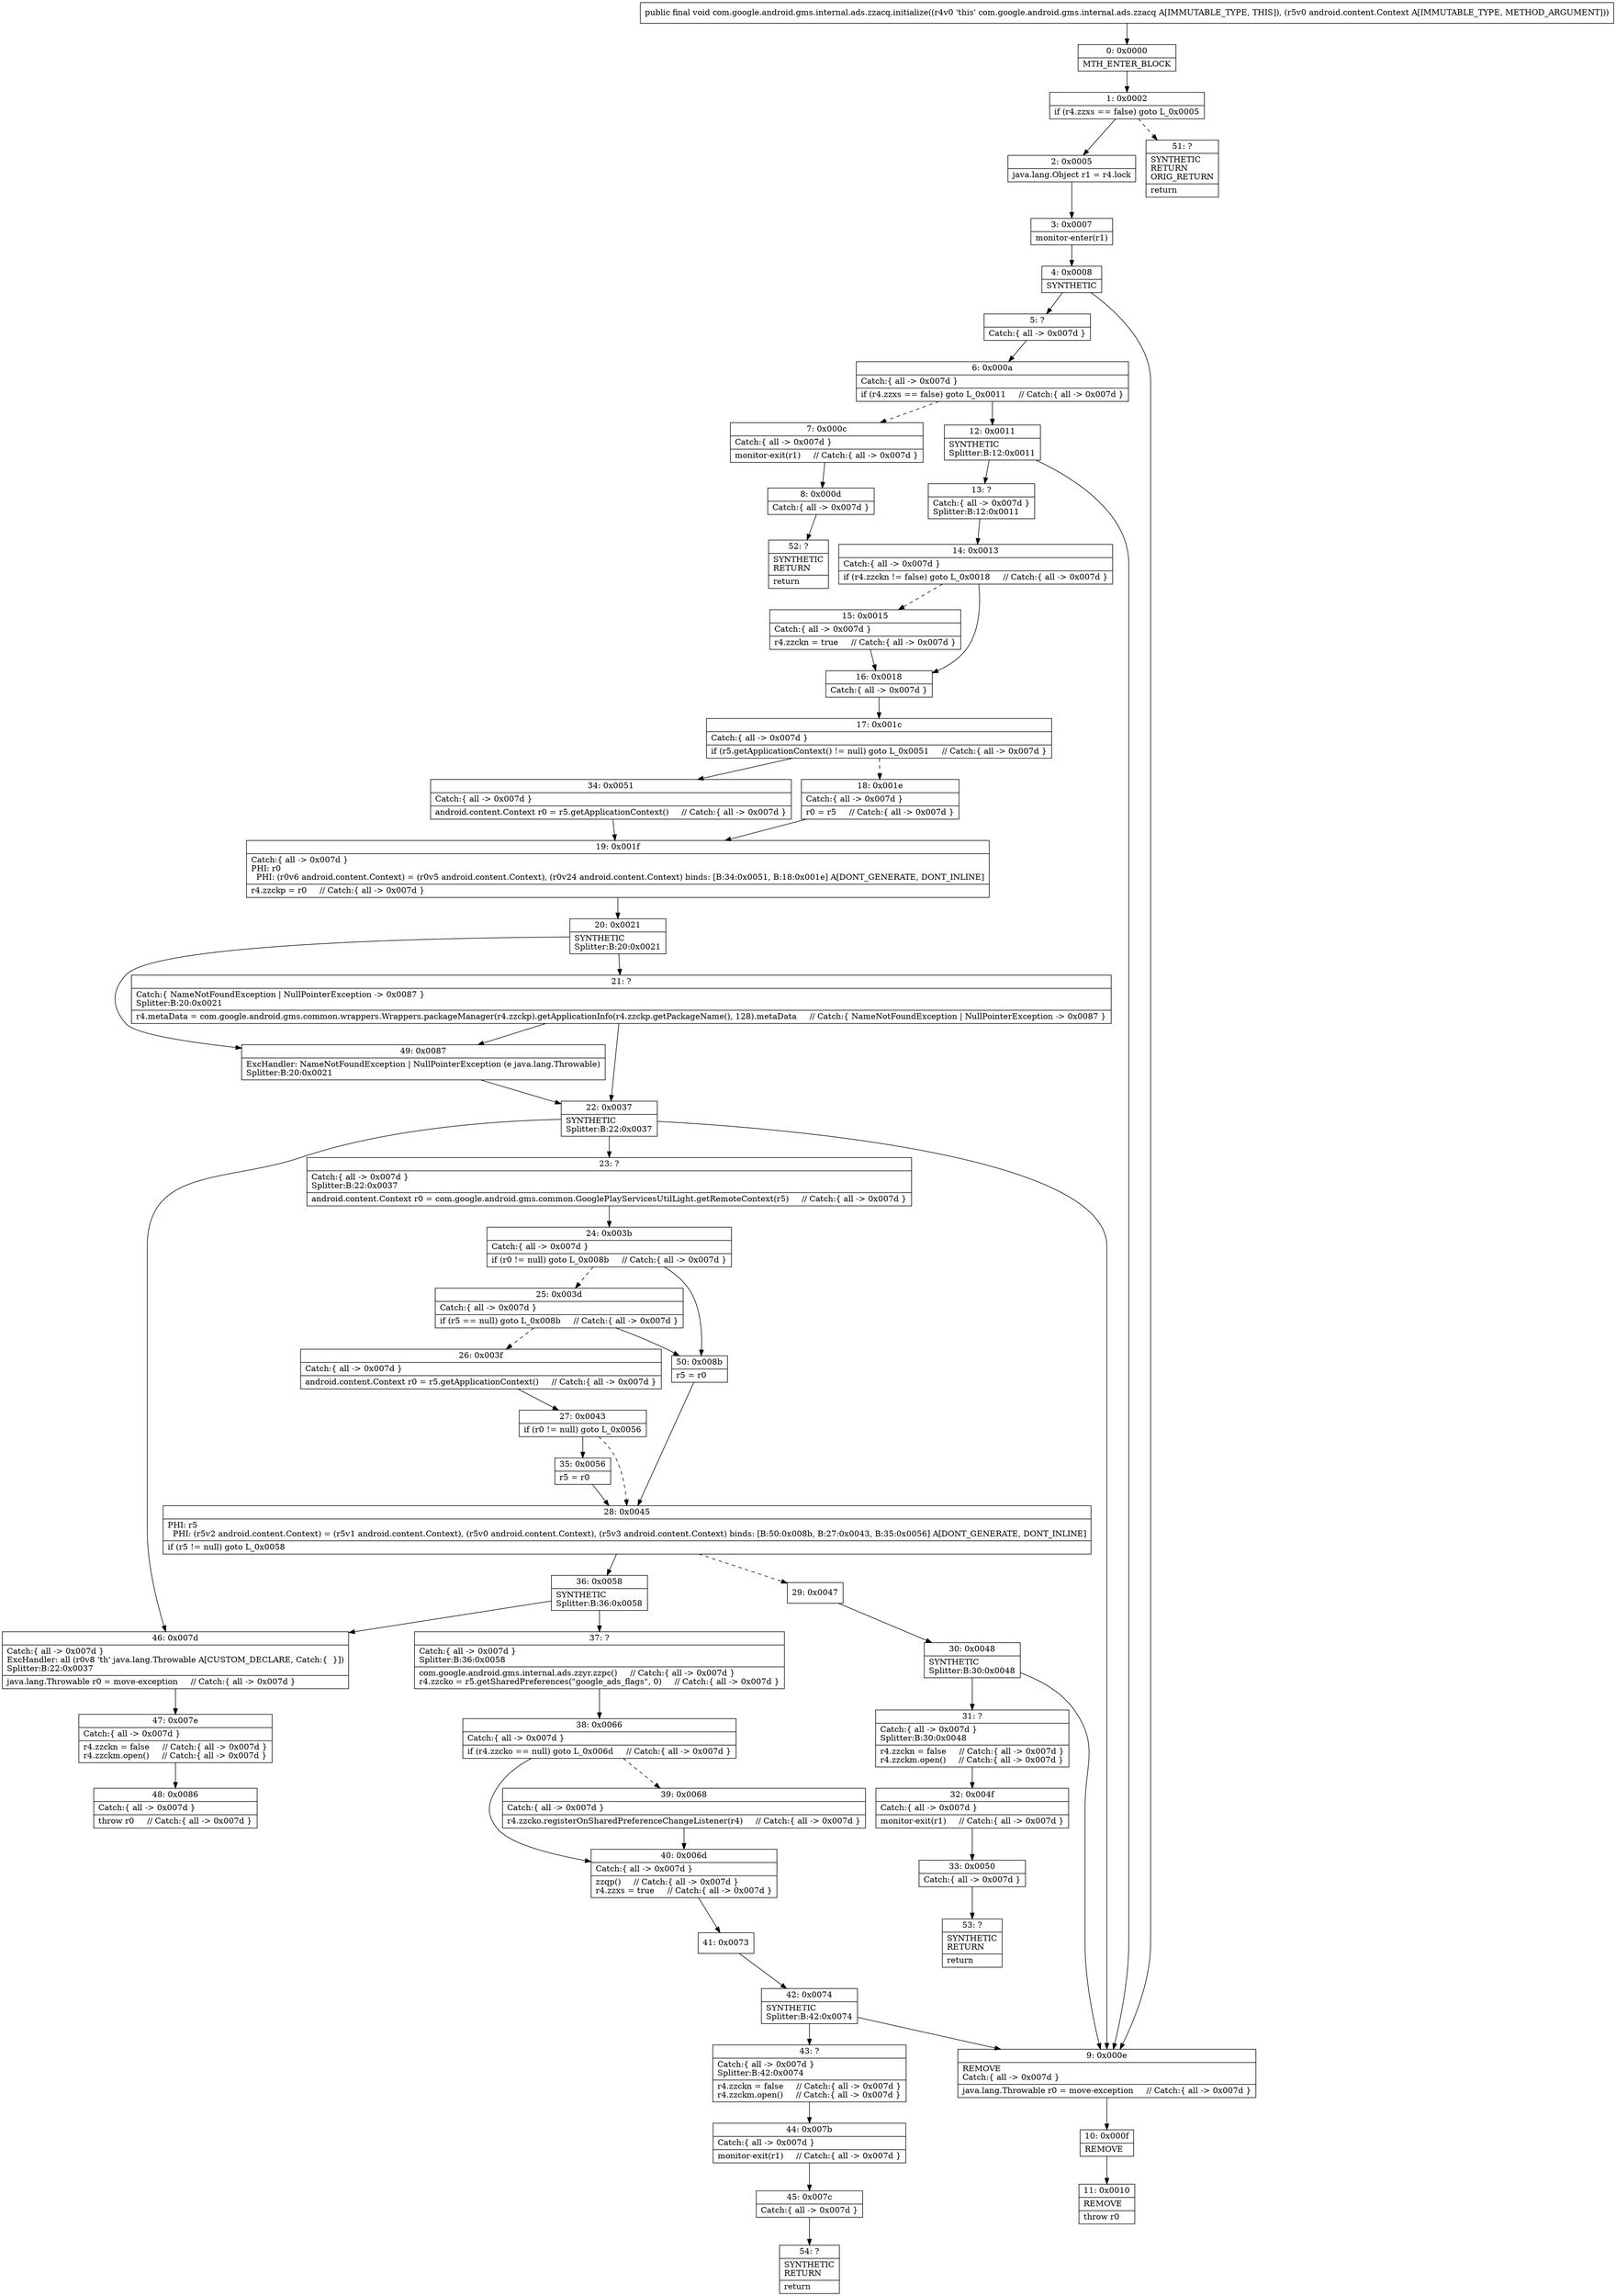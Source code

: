 digraph "CFG forcom.google.android.gms.internal.ads.zzacq.initialize(Landroid\/content\/Context;)V" {
Node_0 [shape=record,label="{0\:\ 0x0000|MTH_ENTER_BLOCK\l}"];
Node_1 [shape=record,label="{1\:\ 0x0002|if (r4.zzxs == false) goto L_0x0005\l}"];
Node_2 [shape=record,label="{2\:\ 0x0005|java.lang.Object r1 = r4.lock\l}"];
Node_3 [shape=record,label="{3\:\ 0x0007|monitor\-enter(r1)\l}"];
Node_4 [shape=record,label="{4\:\ 0x0008|SYNTHETIC\l}"];
Node_5 [shape=record,label="{5\:\ ?|Catch:\{ all \-\> 0x007d \}\l}"];
Node_6 [shape=record,label="{6\:\ 0x000a|Catch:\{ all \-\> 0x007d \}\l|if (r4.zzxs == false) goto L_0x0011     \/\/ Catch:\{ all \-\> 0x007d \}\l}"];
Node_7 [shape=record,label="{7\:\ 0x000c|Catch:\{ all \-\> 0x007d \}\l|monitor\-exit(r1)     \/\/ Catch:\{ all \-\> 0x007d \}\l}"];
Node_8 [shape=record,label="{8\:\ 0x000d|Catch:\{ all \-\> 0x007d \}\l}"];
Node_9 [shape=record,label="{9\:\ 0x000e|REMOVE\lCatch:\{ all \-\> 0x007d \}\l|java.lang.Throwable r0 = move\-exception     \/\/ Catch:\{ all \-\> 0x007d \}\l}"];
Node_10 [shape=record,label="{10\:\ 0x000f|REMOVE\l}"];
Node_11 [shape=record,label="{11\:\ 0x0010|REMOVE\l|throw r0\l}"];
Node_12 [shape=record,label="{12\:\ 0x0011|SYNTHETIC\lSplitter:B:12:0x0011\l}"];
Node_13 [shape=record,label="{13\:\ ?|Catch:\{ all \-\> 0x007d \}\lSplitter:B:12:0x0011\l}"];
Node_14 [shape=record,label="{14\:\ 0x0013|Catch:\{ all \-\> 0x007d \}\l|if (r4.zzckn != false) goto L_0x0018     \/\/ Catch:\{ all \-\> 0x007d \}\l}"];
Node_15 [shape=record,label="{15\:\ 0x0015|Catch:\{ all \-\> 0x007d \}\l|r4.zzckn = true     \/\/ Catch:\{ all \-\> 0x007d \}\l}"];
Node_16 [shape=record,label="{16\:\ 0x0018|Catch:\{ all \-\> 0x007d \}\l}"];
Node_17 [shape=record,label="{17\:\ 0x001c|Catch:\{ all \-\> 0x007d \}\l|if (r5.getApplicationContext() != null) goto L_0x0051     \/\/ Catch:\{ all \-\> 0x007d \}\l}"];
Node_18 [shape=record,label="{18\:\ 0x001e|Catch:\{ all \-\> 0x007d \}\l|r0 = r5     \/\/ Catch:\{ all \-\> 0x007d \}\l}"];
Node_19 [shape=record,label="{19\:\ 0x001f|Catch:\{ all \-\> 0x007d \}\lPHI: r0 \l  PHI: (r0v6 android.content.Context) = (r0v5 android.content.Context), (r0v24 android.content.Context) binds: [B:34:0x0051, B:18:0x001e] A[DONT_GENERATE, DONT_INLINE]\l|r4.zzckp = r0     \/\/ Catch:\{ all \-\> 0x007d \}\l}"];
Node_20 [shape=record,label="{20\:\ 0x0021|SYNTHETIC\lSplitter:B:20:0x0021\l}"];
Node_21 [shape=record,label="{21\:\ ?|Catch:\{ NameNotFoundException \| NullPointerException \-\> 0x0087 \}\lSplitter:B:20:0x0021\l|r4.metaData = com.google.android.gms.common.wrappers.Wrappers.packageManager(r4.zzckp).getApplicationInfo(r4.zzckp.getPackageName(), 128).metaData     \/\/ Catch:\{ NameNotFoundException \| NullPointerException \-\> 0x0087 \}\l}"];
Node_22 [shape=record,label="{22\:\ 0x0037|SYNTHETIC\lSplitter:B:22:0x0037\l}"];
Node_23 [shape=record,label="{23\:\ ?|Catch:\{ all \-\> 0x007d \}\lSplitter:B:22:0x0037\l|android.content.Context r0 = com.google.android.gms.common.GooglePlayServicesUtilLight.getRemoteContext(r5)     \/\/ Catch:\{ all \-\> 0x007d \}\l}"];
Node_24 [shape=record,label="{24\:\ 0x003b|Catch:\{ all \-\> 0x007d \}\l|if (r0 != null) goto L_0x008b     \/\/ Catch:\{ all \-\> 0x007d \}\l}"];
Node_25 [shape=record,label="{25\:\ 0x003d|Catch:\{ all \-\> 0x007d \}\l|if (r5 == null) goto L_0x008b     \/\/ Catch:\{ all \-\> 0x007d \}\l}"];
Node_26 [shape=record,label="{26\:\ 0x003f|Catch:\{ all \-\> 0x007d \}\l|android.content.Context r0 = r5.getApplicationContext()     \/\/ Catch:\{ all \-\> 0x007d \}\l}"];
Node_27 [shape=record,label="{27\:\ 0x0043|if (r0 != null) goto L_0x0056\l}"];
Node_28 [shape=record,label="{28\:\ 0x0045|PHI: r5 \l  PHI: (r5v2 android.content.Context) = (r5v1 android.content.Context), (r5v0 android.content.Context), (r5v3 android.content.Context) binds: [B:50:0x008b, B:27:0x0043, B:35:0x0056] A[DONT_GENERATE, DONT_INLINE]\l|if (r5 != null) goto L_0x0058\l}"];
Node_29 [shape=record,label="{29\:\ 0x0047}"];
Node_30 [shape=record,label="{30\:\ 0x0048|SYNTHETIC\lSplitter:B:30:0x0048\l}"];
Node_31 [shape=record,label="{31\:\ ?|Catch:\{ all \-\> 0x007d \}\lSplitter:B:30:0x0048\l|r4.zzckn = false     \/\/ Catch:\{ all \-\> 0x007d \}\lr4.zzckm.open()     \/\/ Catch:\{ all \-\> 0x007d \}\l}"];
Node_32 [shape=record,label="{32\:\ 0x004f|Catch:\{ all \-\> 0x007d \}\l|monitor\-exit(r1)     \/\/ Catch:\{ all \-\> 0x007d \}\l}"];
Node_33 [shape=record,label="{33\:\ 0x0050|Catch:\{ all \-\> 0x007d \}\l}"];
Node_34 [shape=record,label="{34\:\ 0x0051|Catch:\{ all \-\> 0x007d \}\l|android.content.Context r0 = r5.getApplicationContext()     \/\/ Catch:\{ all \-\> 0x007d \}\l}"];
Node_35 [shape=record,label="{35\:\ 0x0056|r5 = r0\l}"];
Node_36 [shape=record,label="{36\:\ 0x0058|SYNTHETIC\lSplitter:B:36:0x0058\l}"];
Node_37 [shape=record,label="{37\:\ ?|Catch:\{ all \-\> 0x007d \}\lSplitter:B:36:0x0058\l|com.google.android.gms.internal.ads.zzyr.zzpc()     \/\/ Catch:\{ all \-\> 0x007d \}\lr4.zzcko = r5.getSharedPreferences(\"google_ads_flags\", 0)     \/\/ Catch:\{ all \-\> 0x007d \}\l}"];
Node_38 [shape=record,label="{38\:\ 0x0066|Catch:\{ all \-\> 0x007d \}\l|if (r4.zzcko == null) goto L_0x006d     \/\/ Catch:\{ all \-\> 0x007d \}\l}"];
Node_39 [shape=record,label="{39\:\ 0x0068|Catch:\{ all \-\> 0x007d \}\l|r4.zzcko.registerOnSharedPreferenceChangeListener(r4)     \/\/ Catch:\{ all \-\> 0x007d \}\l}"];
Node_40 [shape=record,label="{40\:\ 0x006d|Catch:\{ all \-\> 0x007d \}\l|zzqp()     \/\/ Catch:\{ all \-\> 0x007d \}\lr4.zzxs = true     \/\/ Catch:\{ all \-\> 0x007d \}\l}"];
Node_41 [shape=record,label="{41\:\ 0x0073}"];
Node_42 [shape=record,label="{42\:\ 0x0074|SYNTHETIC\lSplitter:B:42:0x0074\l}"];
Node_43 [shape=record,label="{43\:\ ?|Catch:\{ all \-\> 0x007d \}\lSplitter:B:42:0x0074\l|r4.zzckn = false     \/\/ Catch:\{ all \-\> 0x007d \}\lr4.zzckm.open()     \/\/ Catch:\{ all \-\> 0x007d \}\l}"];
Node_44 [shape=record,label="{44\:\ 0x007b|Catch:\{ all \-\> 0x007d \}\l|monitor\-exit(r1)     \/\/ Catch:\{ all \-\> 0x007d \}\l}"];
Node_45 [shape=record,label="{45\:\ 0x007c|Catch:\{ all \-\> 0x007d \}\l}"];
Node_46 [shape=record,label="{46\:\ 0x007d|Catch:\{ all \-\> 0x007d \}\lExcHandler: all (r0v8 'th' java.lang.Throwable A[CUSTOM_DECLARE, Catch:\{  \}])\lSplitter:B:22:0x0037\l|java.lang.Throwable r0 = move\-exception     \/\/ Catch:\{ all \-\> 0x007d \}\l}"];
Node_47 [shape=record,label="{47\:\ 0x007e|Catch:\{ all \-\> 0x007d \}\l|r4.zzckn = false     \/\/ Catch:\{ all \-\> 0x007d \}\lr4.zzckm.open()     \/\/ Catch:\{ all \-\> 0x007d \}\l}"];
Node_48 [shape=record,label="{48\:\ 0x0086|Catch:\{ all \-\> 0x007d \}\l|throw r0     \/\/ Catch:\{ all \-\> 0x007d \}\l}"];
Node_49 [shape=record,label="{49\:\ 0x0087|ExcHandler: NameNotFoundException \| NullPointerException (e java.lang.Throwable)\lSplitter:B:20:0x0021\l}"];
Node_50 [shape=record,label="{50\:\ 0x008b|r5 = r0\l}"];
Node_51 [shape=record,label="{51\:\ ?|SYNTHETIC\lRETURN\lORIG_RETURN\l|return\l}"];
Node_52 [shape=record,label="{52\:\ ?|SYNTHETIC\lRETURN\l|return\l}"];
Node_53 [shape=record,label="{53\:\ ?|SYNTHETIC\lRETURN\l|return\l}"];
Node_54 [shape=record,label="{54\:\ ?|SYNTHETIC\lRETURN\l|return\l}"];
MethodNode[shape=record,label="{public final void com.google.android.gms.internal.ads.zzacq.initialize((r4v0 'this' com.google.android.gms.internal.ads.zzacq A[IMMUTABLE_TYPE, THIS]), (r5v0 android.content.Context A[IMMUTABLE_TYPE, METHOD_ARGUMENT])) }"];
MethodNode -> Node_0;
Node_0 -> Node_1;
Node_1 -> Node_2;
Node_1 -> Node_51[style=dashed];
Node_2 -> Node_3;
Node_3 -> Node_4;
Node_4 -> Node_5;
Node_4 -> Node_9;
Node_5 -> Node_6;
Node_6 -> Node_7[style=dashed];
Node_6 -> Node_12;
Node_7 -> Node_8;
Node_8 -> Node_52;
Node_9 -> Node_10;
Node_10 -> Node_11;
Node_12 -> Node_13;
Node_12 -> Node_9;
Node_13 -> Node_14;
Node_14 -> Node_15[style=dashed];
Node_14 -> Node_16;
Node_15 -> Node_16;
Node_16 -> Node_17;
Node_17 -> Node_18[style=dashed];
Node_17 -> Node_34;
Node_18 -> Node_19;
Node_19 -> Node_20;
Node_20 -> Node_21;
Node_20 -> Node_49;
Node_21 -> Node_22;
Node_21 -> Node_49;
Node_22 -> Node_23;
Node_22 -> Node_46;
Node_22 -> Node_9;
Node_23 -> Node_24;
Node_24 -> Node_25[style=dashed];
Node_24 -> Node_50;
Node_25 -> Node_26[style=dashed];
Node_25 -> Node_50;
Node_26 -> Node_27;
Node_27 -> Node_28[style=dashed];
Node_27 -> Node_35;
Node_28 -> Node_29[style=dashed];
Node_28 -> Node_36;
Node_29 -> Node_30;
Node_30 -> Node_31;
Node_30 -> Node_9;
Node_31 -> Node_32;
Node_32 -> Node_33;
Node_33 -> Node_53;
Node_34 -> Node_19;
Node_35 -> Node_28;
Node_36 -> Node_37;
Node_36 -> Node_46;
Node_37 -> Node_38;
Node_38 -> Node_39[style=dashed];
Node_38 -> Node_40;
Node_39 -> Node_40;
Node_40 -> Node_41;
Node_41 -> Node_42;
Node_42 -> Node_43;
Node_42 -> Node_9;
Node_43 -> Node_44;
Node_44 -> Node_45;
Node_45 -> Node_54;
Node_46 -> Node_47;
Node_47 -> Node_48;
Node_49 -> Node_22;
Node_50 -> Node_28;
}

